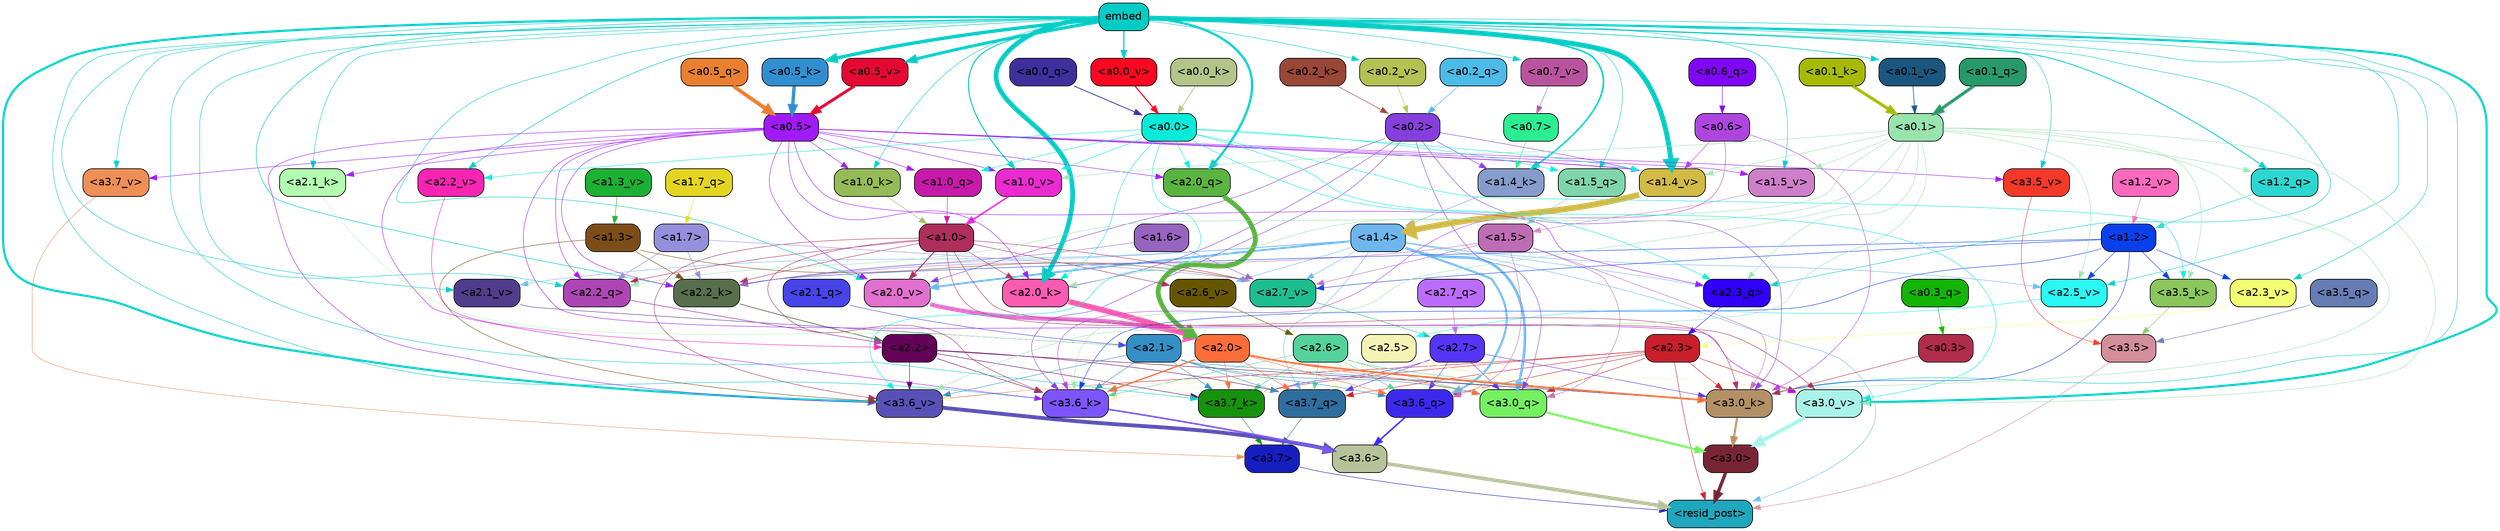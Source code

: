 strict digraph "" {
	graph [bgcolor=transparent,
		layout=dot,
		overlap=false,
		splines=true
	];
	"<a3.7>"	[color=black,
		fillcolor="#161ebf",
		fontname=Helvetica,
		shape=box,
		style="filled, rounded"];
	"<resid_post>"	[color=black,
		fillcolor="#1fa7bd",
		fontname=Helvetica,
		shape=box,
		style="filled, rounded"];
	"<a3.7>" -> "<resid_post>"	[color="#161ebf",
		penwidth=0.6];
	"<a3.6>"	[color=black,
		fillcolor="#b7c29b",
		fontname=Helvetica,
		shape=box,
		style="filled, rounded"];
	"<a3.6>" -> "<resid_post>"	[color="#b7c29b",
		penwidth=4.646730065345764];
	"<a3.5>"	[color=black,
		fillcolor="#d38d9b",
		fontname=Helvetica,
		shape=box,
		style="filled, rounded"];
	"<a3.5>" -> "<resid_post>"	[color="#d38d9b",
		penwidth=0.6];
	"<a3.0>"	[color=black,
		fillcolor="#772535",
		fontname=Helvetica,
		shape=box,
		style="filled, rounded"];
	"<a3.0>" -> "<resid_post>"	[color="#772535",
		penwidth=4.323132634162903];
	"<a2.3>"	[color=black,
		fillcolor="#c81f2b",
		fontname=Helvetica,
		shape=box,
		style="filled, rounded"];
	"<a2.3>" -> "<resid_post>"	[color="#c81f2b",
		penwidth=0.6];
	"<a3.7_q>"	[color=black,
		fillcolor="#2f6d9f",
		fontname=Helvetica,
		shape=box,
		style="filled, rounded"];
	"<a2.3>" -> "<a3.7_q>"	[color="#c81f2b",
		penwidth=0.6];
	"<a3.6_q>"	[color=black,
		fillcolor="#3d29ee",
		fontname=Helvetica,
		shape=box,
		style="filled, rounded"];
	"<a2.3>" -> "<a3.6_q>"	[color="#c81f2b",
		penwidth=0.6];
	"<a3.0_q>"	[color=black,
		fillcolor="#75f060",
		fontname=Helvetica,
		shape=box,
		style="filled, rounded"];
	"<a2.3>" -> "<a3.0_q>"	[color="#c81f2b",
		penwidth=0.6];
	"<a3.7_k>"	[color=black,
		fillcolor="#16920c",
		fontname=Helvetica,
		shape=box,
		style="filled, rounded"];
	"<a2.3>" -> "<a3.7_k>"	[color="#c81f2b",
		penwidth=0.6];
	"<a3.0_k>"	[color=black,
		fillcolor="#b19165",
		fontname=Helvetica,
		shape=box,
		style="filled, rounded"];
	"<a2.3>" -> "<a3.0_k>"	[color="#c81f2b",
		penwidth=0.6];
	"<a3.6_v>"	[color=black,
		fillcolor="#5950b7",
		fontname=Helvetica,
		shape=box,
		style="filled, rounded"];
	"<a2.3>" -> "<a3.6_v>"	[color="#c81f2b",
		penwidth=0.6];
	"<a3.0_v>"	[color=black,
		fillcolor="#a9f2e8",
		fontname=Helvetica,
		shape=box,
		style="filled, rounded"];
	"<a2.3>" -> "<a3.0_v>"	[color="#c81f2b",
		penwidth=0.6];
	"<a1.4>"	[color=black,
		fillcolor="#6eb7ee",
		fontname=Helvetica,
		shape=box,
		style="filled, rounded"];
	"<a1.4>" -> "<resid_post>"	[color="#6eb7ee",
		penwidth=0.6];
	"<a1.4>" -> "<a3.7_q>"	[color="#6eb7ee",
		penwidth=0.6];
	"<a1.4>" -> "<a3.6_q>"	[color="#6eb7ee",
		penwidth=2.700703263282776];
	"<a1.4>" -> "<a3.0_q>"	[color="#6eb7ee",
		penwidth=3.34255850315094];
	"<a2.3_q>"	[color=black,
		fillcolor="#3000fa",
		fontname=Helvetica,
		shape=box,
		style="filled, rounded"];
	"<a1.4>" -> "<a2.3_q>"	[color="#6eb7ee",
		penwidth=0.6];
	"<a2.2_k>"	[color=black,
		fillcolor="#586f4d",
		fontname=Helvetica,
		shape=box,
		style="filled, rounded"];
	"<a1.4>" -> "<a2.2_k>"	[color="#6eb7ee",
		penwidth=0.6];
	"<a2.7_v>"	[color=black,
		fillcolor="#1ebd8f",
		fontname=Helvetica,
		shape=box,
		style="filled, rounded"];
	"<a1.4>" -> "<a2.7_v>"	[color="#6eb7ee",
		penwidth=0.6];
	"<a2.6_v>"	[color=black,
		fillcolor="#675601",
		fontname=Helvetica,
		shape=box,
		style="filled, rounded"];
	"<a1.4>" -> "<a2.6_v>"	[color="#6eb7ee",
		penwidth=0.6];
	"<a2.5_v>"	[color=black,
		fillcolor="#2bf8f5",
		fontname=Helvetica,
		shape=box,
		style="filled, rounded"];
	"<a1.4>" -> "<a2.5_v>"	[color="#6eb7ee",
		penwidth=0.6];
	"<a2.1_v>"	[color=black,
		fillcolor="#503d8c",
		fontname=Helvetica,
		shape=box,
		style="filled, rounded"];
	"<a1.4>" -> "<a2.1_v>"	[color="#6eb7ee",
		penwidth=0.6];
	"<a2.0_v>"	[color=black,
		fillcolor="#e170ce",
		fontname=Helvetica,
		shape=box,
		style="filled, rounded"];
	"<a1.4>" -> "<a2.0_v>"	[color="#6eb7ee",
		penwidth=2.387977123260498];
	"<a3.7_q>" -> "<a3.7>"	[color="#2f6d9f",
		penwidth=0.6];
	"<a3.6_q>" -> "<a3.6>"	[color="#3d29ee",
		penwidth=2.03758105635643];
	"<a3.5_q>"	[color=black,
		fillcolor="#667cb4",
		fontname=Helvetica,
		shape=box,
		style="filled, rounded"];
	"<a3.5_q>" -> "<a3.5>"	[color="#667cb4",
		penwidth=0.6];
	"<a3.0_q>" -> "<a3.0>"	[color="#75f060",
		penwidth=2.8638100624084473];
	"<a3.7_k>" -> "<a3.7>"	[color="#16920c",
		penwidth=0.6];
	"<a3.6_k>"	[color=black,
		fillcolor="#7d55fe",
		fontname=Helvetica,
		shape=box,
		style="filled, rounded"];
	"<a3.6_k>" -> "<a3.6>"	[color="#7d55fe",
		penwidth=2.174198240041733];
	"<a3.5_k>"	[color=black,
		fillcolor="#8bc75c",
		fontname=Helvetica,
		shape=box,
		style="filled, rounded"];
	"<a3.5_k>" -> "<a3.5>"	[color="#8bc75c",
		penwidth=0.6];
	"<a3.0_k>" -> "<a3.0>"	[color="#b19165",
		penwidth=2.6274144649505615];
	"<a3.7_v>"	[color=black,
		fillcolor="#ee8f56",
		fontname=Helvetica,
		shape=box,
		style="filled, rounded"];
	"<a3.7_v>" -> "<a3.7>"	[color="#ee8f56",
		penwidth=0.6];
	"<a3.6_v>" -> "<a3.6>"	[color="#5950b7",
		penwidth=5.002329230308533];
	"<a3.5_v>"	[color=black,
		fillcolor="#f53929",
		fontname=Helvetica,
		shape=box,
		style="filled, rounded"];
	"<a3.5_v>" -> "<a3.5>"	[color="#f53929",
		penwidth=0.6];
	"<a3.0_v>" -> "<a3.0>"	[color="#a9f2e8",
		penwidth=5.188832879066467];
	"<a2.7>"	[color=black,
		fillcolor="#5634f8",
		fontname=Helvetica,
		shape=box,
		style="filled, rounded"];
	"<a2.7>" -> "<a3.7_q>"	[color="#5634f8",
		penwidth=0.6];
	"<a2.7>" -> "<a3.6_q>"	[color="#5634f8",
		penwidth=0.6];
	"<a2.7>" -> "<a3.0_q>"	[color="#5634f8",
		penwidth=0.6];
	"<a2.7>" -> "<a3.7_k>"	[color="#5634f8",
		penwidth=0.6];
	"<a2.7>" -> "<a3.0_k>"	[color="#5634f8",
		penwidth=0.6];
	"<a2.6>"	[color=black,
		fillcolor="#55d29c",
		fontname=Helvetica,
		shape=box,
		style="filled, rounded"];
	"<a2.6>" -> "<a3.7_q>"	[color="#55d29c",
		penwidth=0.6];
	"<a2.6>" -> "<a3.6_q>"	[color="#55d29c",
		penwidth=0.6];
	"<a2.6>" -> "<a3.0_q>"	[color="#55d29c",
		penwidth=0.6];
	"<a2.6>" -> "<a3.7_k>"	[color="#55d29c",
		penwidth=0.6];
	"<a2.6>" -> "<a3.6_k>"	[color="#55d29c",
		penwidth=0.6];
	"<a2.6>" -> "<a3.0_k>"	[color="#55d29c",
		penwidth=0.6];
	"<a2.5>"	[color=black,
		fillcolor="#f4f5b5",
		fontname=Helvetica,
		shape=box,
		style="filled, rounded"];
	"<a2.5>" -> "<a3.7_q>"	[color="#f4f5b5",
		penwidth=0.6];
	"<a2.5>" -> "<a3.0_q>"	[color="#f4f5b5",
		penwidth=0.6];
	"<a2.5>" -> "<a3.7_k>"	[color="#f4f5b5",
		penwidth=0.6];
	"<a2.5>" -> "<a3.6_k>"	[color="#f4f5b5",
		penwidth=0.6];
	"<a2.5>" -> "<a3.0_k>"	[color="#f4f5b5",
		penwidth=0.6];
	"<a2.5>" -> "<a3.6_v>"	[color="#f4f5b5",
		penwidth=0.6];
	"<a2.5>" -> "<a3.0_v>"	[color="#f4f5b5",
		penwidth=0.6];
	"<a2.2>"	[color=black,
		fillcolor="#640159",
		fontname=Helvetica,
		shape=box,
		style="filled, rounded"];
	"<a2.2>" -> "<a3.7_q>"	[color="#640159",
		penwidth=0.6];
	"<a2.2>" -> "<a3.7_k>"	[color="#640159",
		penwidth=0.6];
	"<a2.2>" -> "<a3.6_k>"	[color="#640159",
		penwidth=0.6];
	"<a2.2>" -> "<a3.0_k>"	[color="#640159",
		penwidth=0.6];
	"<a2.2>" -> "<a3.6_v>"	[color="#640159",
		penwidth=0.6];
	"<a2.1>"	[color=black,
		fillcolor="#338fc5",
		fontname=Helvetica,
		shape=box,
		style="filled, rounded"];
	"<a2.1>" -> "<a3.7_q>"	[color="#338fc5",
		penwidth=0.6];
	"<a2.1>" -> "<a3.6_q>"	[color="#338fc5",
		penwidth=0.6];
	"<a2.1>" -> "<a3.0_q>"	[color="#338fc5",
		penwidth=0.6];
	"<a2.1>" -> "<a3.7_k>"	[color="#338fc5",
		penwidth=0.6];
	"<a2.1>" -> "<a3.6_k>"	[color="#338fc5",
		penwidth=0.6];
	"<a2.1>" -> "<a3.0_k>"	[color="#338fc5",
		penwidth=0.6];
	"<a2.1>" -> "<a3.6_v>"	[color="#338fc5",
		penwidth=0.6];
	"<a2.0>"	[color=black,
		fillcolor="#fd6d3a",
		fontname=Helvetica,
		shape=box,
		style="filled, rounded"];
	"<a2.0>" -> "<a3.7_q>"	[color="#fd6d3a",
		penwidth=0.6];
	"<a2.0>" -> "<a3.6_q>"	[color="#fd6d3a",
		penwidth=0.6];
	"<a2.0>" -> "<a3.0_q>"	[color="#fd6d3a",
		penwidth=0.6];
	"<a2.0>" -> "<a3.7_k>"	[color="#fd6d3a",
		penwidth=0.6];
	"<a2.0>" -> "<a3.6_k>"	[color="#fd6d3a",
		penwidth=1.6454488784074783];
	"<a2.0>" -> "<a3.0_k>"	[color="#fd6d3a",
		penwidth=2.2218968719244003];
	"<a1.5>"	[color=black,
		fillcolor="#be6db5",
		fontname=Helvetica,
		shape=box,
		style="filled, rounded"];
	"<a1.5>" -> "<a3.6_q>"	[color="#be6db5",
		penwidth=0.6];
	"<a1.5>" -> "<a3.0_q>"	[color="#be6db5",
		penwidth=0.6];
	"<a1.5>" -> "<a3.0_k>"	[color="#be6db5",
		penwidth=0.6];
	"<a1.5>" -> "<a2.2_k>"	[color="#be6db5",
		penwidth=0.6];
	"<a1.5>" -> "<a2.7_v>"	[color="#be6db5",
		penwidth=0.6];
	"<a0.2>"	[color=black,
		fillcolor="#853fdc",
		fontname=Helvetica,
		shape=box,
		style="filled, rounded"];
	"<a0.2>" -> "<a3.0_q>"	[color="#853fdc",
		penwidth=0.6];
	"<a0.2>" -> "<a3.6_k>"	[color="#853fdc",
		penwidth=0.6];
	"<a0.2>" -> "<a3.0_k>"	[color="#853fdc",
		penwidth=0.6];
	"<a2.0_k>"	[color=black,
		fillcolor="#fb5cb1",
		fontname=Helvetica,
		shape=box,
		style="filled, rounded"];
	"<a0.2>" -> "<a2.0_k>"	[color="#853fdc",
		penwidth=0.6];
	"<a0.2>" -> "<a2.0_v>"	[color="#853fdc",
		penwidth=0.6];
	"<a1.4_k>"	[color=black,
		fillcolor="#869ccd",
		fontname=Helvetica,
		shape=box,
		style="filled, rounded"];
	"<a0.2>" -> "<a1.4_k>"	[color="#853fdc",
		penwidth=0.6];
	"<a1.4_v>"	[color=black,
		fillcolor="#d2ba46",
		fontname=Helvetica,
		shape=box,
		style="filled, rounded"];
	"<a0.2>" -> "<a1.4_v>"	[color="#853fdc",
		penwidth=0.6];
	embed	[color=black,
		fillcolor="#04ccc5",
		fontname=Helvetica,
		shape=box,
		style="filled, rounded"];
	embed -> "<a3.7_k>"	[color="#04ccc5",
		penwidth=0.6];
	embed -> "<a3.6_k>"	[color="#04ccc5",
		penwidth=0.6];
	embed -> "<a3.0_k>"	[color="#04ccc5",
		penwidth=0.6];
	embed -> "<a3.7_v>"	[color="#04ccc5",
		penwidth=0.6];
	embed -> "<a3.6_v>"	[color="#04ccc5",
		penwidth=2.8301228284835815];
	embed -> "<a3.5_v>"	[color="#04ccc5",
		penwidth=0.6];
	embed -> "<a3.0_v>"	[color="#04ccc5",
		penwidth=2.7660785913467407];
	embed -> "<a2.3_q>"	[color="#04ccc5",
		penwidth=0.6];
	"<a2.2_q>"	[color=black,
		fillcolor="#ad46b4",
		fontname=Helvetica,
		shape=box,
		style="filled, rounded"];
	embed -> "<a2.2_q>"	[color="#04ccc5",
		penwidth=0.6];
	"<a2.0_q>"	[color=black,
		fillcolor="#5ab440",
		fontname=Helvetica,
		shape=box,
		style="filled, rounded"];
	embed -> "<a2.0_q>"	[color="#04ccc5",
		penwidth=2.918822765350342];
	embed -> "<a2.2_k>"	[color="#04ccc5",
		penwidth=0.7099294662475586];
	"<a2.1_k>"	[color=black,
		fillcolor="#b2fbb0",
		fontname=Helvetica,
		shape=box,
		style="filled, rounded"];
	embed -> "<a2.1_k>"	[color="#04ccc5",
		penwidth=0.6];
	embed -> "<a2.0_k>"	[color="#04ccc5",
		penwidth=6.075345039367676];
	embed -> "<a2.5_v>"	[color="#04ccc5",
		penwidth=0.6];
	"<a2.3_v>"	[color=black,
		fillcolor="#f2ff72",
		fontname=Helvetica,
		shape=box,
		style="filled, rounded"];
	embed -> "<a2.3_v>"	[color="#04ccc5",
		penwidth=0.6];
	"<a2.2_v>"	[color=black,
		fillcolor="#fa24b3",
		fontname=Helvetica,
		shape=box,
		style="filled, rounded"];
	embed -> "<a2.2_v>"	[color="#04ccc5",
		penwidth=0.6909599304199219];
	embed -> "<a2.1_v>"	[color="#04ccc5",
		penwidth=0.6];
	embed -> "<a2.0_v>"	[color="#04ccc5",
		penwidth=0.6];
	"<a1.5_q>"	[color=black,
		fillcolor="#80d6ac",
		fontname=Helvetica,
		shape=box,
		style="filled, rounded"];
	embed -> "<a1.5_q>"	[color="#04ccc5",
		penwidth=0.6];
	"<a1.2_q>"	[color=black,
		fillcolor="#2cd7d1",
		fontname=Helvetica,
		shape=box,
		style="filled, rounded"];
	embed -> "<a1.2_q>"	[color="#04ccc5",
		penwidth=1.1075286865234375];
	embed -> "<a1.4_k>"	[color="#04ccc5",
		penwidth=2.043105125427246];
	"<a1.0_k>"	[color=black,
		fillcolor="#94bb56",
		fontname=Helvetica,
		shape=box,
		style="filled, rounded"];
	embed -> "<a1.0_k>"	[color="#04ccc5",
		penwidth=0.6];
	"<a1.5_v>"	[color=black,
		fillcolor="#ce7fca",
		fontname=Helvetica,
		shape=box,
		style="filled, rounded"];
	embed -> "<a1.5_v>"	[color="#04ccc5",
		penwidth=0.6];
	embed -> "<a1.4_v>"	[color="#04ccc5",
		penwidth=6.46385931968689];
	"<a1.0_v>"	[color=black,
		fillcolor="#eb2bd0",
		fontname=Helvetica,
		shape=box,
		style="filled, rounded"];
	embed -> "<a1.0_v>"	[color="#04ccc5",
		penwidth=1.273291826248169];
	"<a0.5_k>"	[color=black,
		fillcolor="#318fd0",
		fontname=Helvetica,
		shape=box,
		style="filled, rounded"];
	embed -> "<a0.5_k>"	[color="#04ccc5",
		penwidth=4.426396369934082];
	"<a0.7_v>"	[color=black,
		fillcolor="#b8549e",
		fontname=Helvetica,
		shape=box,
		style="filled, rounded"];
	embed -> "<a0.7_v>"	[color="#04ccc5",
		penwidth=0.6];
	"<a0.5_v>"	[color=black,
		fillcolor="#e60833",
		fontname=Helvetica,
		shape=box,
		style="filled, rounded"];
	embed -> "<a0.5_v>"	[color="#04ccc5",
		penwidth=3.920696496963501];
	"<a0.2_v>"	[color=black,
		fillcolor="#b4c153",
		fontname=Helvetica,
		shape=box,
		style="filled, rounded"];
	embed -> "<a0.2_v>"	[color="#04ccc5",
		penwidth=0.6];
	"<a0.1_v>"	[color=black,
		fillcolor="#1b567f",
		fontname=Helvetica,
		shape=box,
		style="filled, rounded"];
	embed -> "<a0.1_v>"	[color="#04ccc5",
		penwidth=0.8145098686218262];
	"<a0.0_v>"	[color=black,
		fillcolor="#fd0722",
		fontname=Helvetica,
		shape=box,
		style="filled, rounded"];
	embed -> "<a0.0_v>"	[color="#04ccc5",
		penwidth=1.426530361175537];
	"<a1.2>"	[color=black,
		fillcolor="#0a40ec",
		fontname=Helvetica,
		shape=box,
		style="filled, rounded"];
	"<a1.2>" -> "<a3.6_k>"	[color="#0a40ec",
		penwidth=0.6];
	"<a1.2>" -> "<a3.5_k>"	[color="#0a40ec",
		penwidth=0.6];
	"<a1.2>" -> "<a3.0_k>"	[color="#0a40ec",
		penwidth=0.6];
	"<a1.2>" -> "<a2.2_k>"	[color="#0a40ec",
		penwidth=0.6];
	"<a1.2>" -> "<a2.7_v>"	[color="#0a40ec",
		penwidth=0.6];
	"<a1.2>" -> "<a2.5_v>"	[color="#0a40ec",
		penwidth=0.6];
	"<a1.2>" -> "<a2.3_v>"	[color="#0a40ec",
		penwidth=0.6];
	"<a1.0>"	[color=black,
		fillcolor="#af2e5b",
		fontname=Helvetica,
		shape=box,
		style="filled, rounded"];
	"<a1.0>" -> "<a3.6_k>"	[color="#af2e5b",
		penwidth=0.6];
	"<a1.0>" -> "<a3.0_k>"	[color="#af2e5b",
		penwidth=0.6];
	"<a1.0>" -> "<a3.6_v>"	[color="#af2e5b",
		penwidth=0.6];
	"<a1.0>" -> "<a3.0_v>"	[color="#af2e5b",
		penwidth=0.6];
	"<a1.0>" -> "<a2.2_q>"	[color="#af2e5b",
		penwidth=0.6];
	"<a1.0>" -> "<a2.2_k>"	[color="#af2e5b",
		penwidth=0.6];
	"<a1.0>" -> "<a2.0_k>"	[color="#af2e5b",
		penwidth=0.6];
	"<a1.0>" -> "<a2.7_v>"	[color="#af2e5b",
		penwidth=0.6];
	"<a1.0>" -> "<a2.6_v>"	[color="#af2e5b",
		penwidth=0.6];
	"<a1.0>" -> "<a2.0_v>"	[color="#af2e5b",
		penwidth=1.2435333728790283];
	"<a0.6>"	[color=black,
		fillcolor="#af45df",
		fontname=Helvetica,
		shape=box,
		style="filled, rounded"];
	"<a0.6>" -> "<a3.6_k>"	[color="#af45df",
		penwidth=0.6];
	"<a0.6>" -> "<a3.0_k>"	[color="#af45df",
		penwidth=0.6];
	"<a0.6>" -> "<a1.4_v>"	[color="#af45df",
		penwidth=0.6];
	"<a0.5>"	[color=black,
		fillcolor="#a11afa",
		fontname=Helvetica,
		shape=box,
		style="filled, rounded"];
	"<a0.5>" -> "<a3.6_k>"	[color="#a11afa",
		penwidth=0.6];
	"<a0.5>" -> "<a3.7_v>"	[color="#a11afa",
		penwidth=0.6];
	"<a0.5>" -> "<a3.6_v>"	[color="#a11afa",
		penwidth=0.6];
	"<a0.5>" -> "<a3.5_v>"	[color="#a11afa",
		penwidth=0.6];
	"<a0.5>" -> "<a3.0_v>"	[color="#a11afa",
		penwidth=0.6124261617660522];
	"<a0.5>" -> "<a2.3_q>"	[color="#a11afa",
		penwidth=0.6];
	"<a0.5>" -> "<a2.2_q>"	[color="#a11afa",
		penwidth=0.6];
	"<a0.5>" -> "<a2.0_q>"	[color="#a11afa",
		penwidth=0.6];
	"<a0.5>" -> "<a2.2_k>"	[color="#a11afa",
		penwidth=0.6];
	"<a0.5>" -> "<a2.1_k>"	[color="#a11afa",
		penwidth=0.6];
	"<a0.5>" -> "<a2.0_k>"	[color="#a11afa",
		penwidth=0.6112704277038574];
	"<a0.5>" -> "<a2.0_v>"	[color="#a11afa",
		penwidth=0.6];
	"<a1.0_q>"	[color=black,
		fillcolor="#c71aaa",
		fontname=Helvetica,
		shape=box,
		style="filled, rounded"];
	"<a0.5>" -> "<a1.0_q>"	[color="#a11afa",
		penwidth=0.6];
	"<a0.5>" -> "<a1.0_k>"	[color="#a11afa",
		penwidth=0.6];
	"<a0.5>" -> "<a1.5_v>"	[color="#a11afa",
		penwidth=0.6];
	"<a0.5>" -> "<a1.4_v>"	[color="#a11afa",
		penwidth=0.9145197868347168];
	"<a0.5>" -> "<a1.0_v>"	[color="#a11afa",
		penwidth=0.6];
	"<a0.1>"	[color=black,
		fillcolor="#99e3ae",
		fontname=Helvetica,
		shape=box,
		style="filled, rounded"];
	"<a0.1>" -> "<a3.6_k>"	[color="#99e3ae",
		penwidth=0.6];
	"<a0.1>" -> "<a3.5_k>"	[color="#99e3ae",
		penwidth=0.6];
	"<a0.1>" -> "<a3.0_k>"	[color="#99e3ae",
		penwidth=0.6];
	"<a0.1>" -> "<a3.6_v>"	[color="#99e3ae",
		penwidth=0.6];
	"<a0.1>" -> "<a3.0_v>"	[color="#99e3ae",
		penwidth=0.6];
	"<a0.1>" -> "<a2.3_q>"	[color="#99e3ae",
		penwidth=0.6];
	"<a0.1>" -> "<a2.2_q>"	[color="#99e3ae",
		penwidth=0.6];
	"<a0.1>" -> "<a2.0_k>"	[color="#99e3ae",
		penwidth=0.6];
	"<a0.1>" -> "<a2.5_v>"	[color="#99e3ae",
		penwidth=0.6];
	"<a0.1>" -> "<a1.2_q>"	[color="#99e3ae",
		penwidth=0.6];
	"<a0.1>" -> "<a1.5_v>"	[color="#99e3ae",
		penwidth=0.6];
	"<a0.1>" -> "<a1.4_v>"	[color="#99e3ae",
		penwidth=0.6];
	"<a0.1>" -> "<a1.0_v>"	[color="#99e3ae",
		penwidth=0.6];
	"<a0.0>"	[color=black,
		fillcolor="#09ebd9",
		fontname=Helvetica,
		shape=box,
		style="filled, rounded"];
	"<a0.0>" -> "<a3.5_k>"	[color="#09ebd9",
		penwidth=0.6];
	"<a0.0>" -> "<a3.6_v>"	[color="#09ebd9",
		penwidth=0.6];
	"<a0.0>" -> "<a3.0_v>"	[color="#09ebd9",
		penwidth=0.6];
	"<a0.0>" -> "<a2.3_q>"	[color="#09ebd9",
		penwidth=0.6];
	"<a0.0>" -> "<a2.0_q>"	[color="#09ebd9",
		penwidth=0.6];
	"<a0.0>" -> "<a2.0_k>"	[color="#09ebd9",
		penwidth=0.6];
	"<a0.0>" -> "<a2.2_v>"	[color="#09ebd9",
		penwidth=0.6];
	"<a0.0>" -> "<a1.5_q>"	[color="#09ebd9",
		penwidth=0.6];
	"<a0.0>" -> "<a1.0_q>"	[color="#09ebd9",
		penwidth=0.6];
	"<a0.0>" -> "<a1.4_v>"	[color="#09ebd9",
		penwidth=0.6];
	"<a0.0>" -> "<a1.0_v>"	[color="#09ebd9",
		penwidth=0.6];
	"<a0.3>"	[color=black,
		fillcolor="#b02c4a",
		fontname=Helvetica,
		shape=box,
		style="filled, rounded"];
	"<a0.3>" -> "<a3.0_k>"	[color="#b02c4a",
		penwidth=0.6];
	"<a1.3>"	[color=black,
		fillcolor="#7d4d18",
		fontname=Helvetica,
		shape=box,
		style="filled, rounded"];
	"<a1.3>" -> "<a3.6_v>"	[color="#7d4d18",
		penwidth=0.6];
	"<a1.3>" -> "<a2.2_k>"	[color="#7d4d18",
		penwidth=0.6];
	"<a1.3>" -> "<a2.7_v>"	[color="#7d4d18",
		penwidth=0.6];
	"<a2.7_q>"	[color=black,
		fillcolor="#bc6cfa",
		fontname=Helvetica,
		shape=box,
		style="filled, rounded"];
	"<a2.7_q>" -> "<a2.7>"	[color="#bc6cfa",
		penwidth=0.6];
	"<a2.3_q>" -> "<a2.3>"	[color="#3000fa",
		penwidth=0.6];
	"<a2.2_q>" -> "<a2.2>"	[color="#ad46b4",
		penwidth=0.8114519119262695];
	"<a2.1_q>"	[color=black,
		fillcolor="#4744ea",
		fontname=Helvetica,
		shape=box,
		style="filled, rounded"];
	"<a2.1_q>" -> "<a2.1>"	[color="#4744ea",
		penwidth=0.6];
	"<a2.0_q>" -> "<a2.0>"	[color="#5ab440",
		penwidth=6.2323237657547];
	"<a2.2_k>" -> "<a2.2>"	[color="#586f4d",
		penwidth=0.9331893920898438];
	"<a2.1_k>" -> "<a2.1>"	[color="#b2fbb0",
		penwidth=0.6];
	"<a2.0_k>" -> "<a2.0>"	[color="#fb5cb1",
		penwidth=7.158664226531982];
	"<a2.7_v>" -> "<a2.7>"	[color="#1ebd8f",
		penwidth=0.6];
	"<a2.6_v>" -> "<a2.6>"	[color="#675601",
		penwidth=0.6];
	"<a2.5_v>" -> "<a2.5>"	[color="#2bf8f5",
		penwidth=0.6657319068908691];
	"<a2.3_v>" -> "<a2.3>"	[color="#f2ff72",
		penwidth=0.6];
	"<a2.2_v>" -> "<a2.2>"	[color="#fa24b3",
		penwidth=0.6];
	"<a2.1_v>" -> "<a2.1>"	[color="#503d8c",
		penwidth=0.6];
	"<a2.0_v>" -> "<a2.0>"	[color="#e170ce",
		penwidth=5.380099236965179];
	"<a1.7>"	[color=black,
		fillcolor="#968fdc",
		fontname=Helvetica,
		shape=box,
		style="filled, rounded"];
	"<a1.7>" -> "<a2.2_q>"	[color="#968fdc",
		penwidth=0.6];
	"<a1.7>" -> "<a2.2_k>"	[color="#968fdc",
		penwidth=0.6];
	"<a1.7>" -> "<a2.7_v>"	[color="#968fdc",
		penwidth=0.6];
	"<a1.6>"	[color=black,
		fillcolor="#9764c0",
		fontname=Helvetica,
		shape=box,
		style="filled, rounded"];
	"<a1.6>" -> "<a2.2_k>"	[color="#9764c0",
		penwidth=0.6];
	"<a1.6>" -> "<a2.7_v>"	[color="#9764c0",
		penwidth=0.6];
	"<a1.7_q>"	[color=black,
		fillcolor="#e4d522",
		fontname=Helvetica,
		shape=box,
		style="filled, rounded"];
	"<a1.7_q>" -> "<a1.7>"	[color="#e4d522",
		penwidth=0.6];
	"<a1.5_q>" -> "<a1.5>"	[color="#80d6ac",
		penwidth=0.6];
	"<a1.2_q>" -> "<a1.2>"	[color="#2cd7d1",
		penwidth=0.6965713500976562];
	"<a1.0_q>" -> "<a1.0>"	[color="#c71aaa",
		penwidth=0.6];
	"<a1.4_k>" -> "<a1.4>"	[color="#869ccd",
		penwidth=0.6];
	"<a1.0_k>" -> "<a1.0>"	[color="#94bb56",
		penwidth=0.6];
	"<a1.5_v>" -> "<a1.5>"	[color="#ce7fca",
		penwidth=0.6];
	"<a1.4_v>" -> "<a1.4>"	[color="#d2ba46",
		penwidth=7.649995803833008];
	"<a1.3_v>"	[color=black,
		fillcolor="#1cb133",
		fontname=Helvetica,
		shape=box,
		style="filled, rounded"];
	"<a1.3_v>" -> "<a1.3>"	[color="#1cb133",
		penwidth=0.6];
	"<a1.2_v>"	[color=black,
		fillcolor="#fb6abc",
		fontname=Helvetica,
		shape=box,
		style="filled, rounded"];
	"<a1.2_v>" -> "<a1.2>"	[color="#fb6abc",
		penwidth=0.6];
	"<a1.0_v>" -> "<a1.0>"	[color="#eb2bd0",
		penwidth=2.050852060317993];
	"<a0.7>"	[color=black,
		fillcolor="#2bed92",
		fontname=Helvetica,
		shape=box,
		style="filled, rounded"];
	"<a0.7>" -> "<a1.4_k>"	[color="#2bed92",
		penwidth=0.6];
	"<a0.6_q>"	[color=black,
		fillcolor="#7f07f6",
		fontname=Helvetica,
		shape=box,
		style="filled, rounded"];
	"<a0.6_q>" -> "<a0.6>"	[color="#7f07f6",
		penwidth=0.6];
	"<a0.5_q>"	[color=black,
		fillcolor="#e97f30",
		fontname=Helvetica,
		shape=box,
		style="filled, rounded"];
	"<a0.5_q>" -> "<a0.5>"	[color="#e97f30",
		penwidth=4.9415271282196045];
	"<a0.3_q>"	[color=black,
		fillcolor="#13b504",
		fontname=Helvetica,
		shape=box,
		style="filled, rounded"];
	"<a0.3_q>" -> "<a0.3>"	[color="#13b504",
		penwidth=0.6];
	"<a0.2_q>"	[color=black,
		fillcolor="#4cbbe7",
		fontname=Helvetica,
		shape=box,
		style="filled, rounded"];
	"<a0.2_q>" -> "<a0.2>"	[color="#4cbbe7",
		penwidth=0.7393593788146973];
	"<a0.1_q>"	[color=black,
		fillcolor="#28996b",
		fontname=Helvetica,
		shape=box,
		style="filled, rounded"];
	"<a0.1_q>" -> "<a0.1>"	[color="#28996b",
		penwidth=4.0437469482421875];
	"<a0.0_q>"	[color=black,
		fillcolor="#3f2f9d",
		fontname=Helvetica,
		shape=box,
		style="filled, rounded"];
	"<a0.0_q>" -> "<a0.0>"	[color="#3f2f9d",
		penwidth=1.0526800155639648];
	"<a0.5_k>" -> "<a0.5>"	[color="#318fd0",
		penwidth=4.382697105407715];
	"<a0.2_k>"	[color=black,
		fillcolor="#984739",
		fontname=Helvetica,
		shape=box,
		style="filled, rounded"];
	"<a0.2_k>" -> "<a0.2>"	[color="#984739",
		penwidth=0.6394491195678711];
	"<a0.1_k>"	[color=black,
		fillcolor="#a6ba05",
		fontname=Helvetica,
		shape=box,
		style="filled, rounded"];
	"<a0.1_k>" -> "<a0.1>"	[color="#a6ba05",
		penwidth=3.9428932666778564];
	"<a0.0_k>"	[color=black,
		fillcolor="#b3c589",
		fontname=Helvetica,
		shape=box,
		style="filled, rounded"];
	"<a0.0_k>" -> "<a0.0>"	[color="#b3c589",
		penwidth=0.9280776977539062];
	"<a0.7_v>" -> "<a0.7>"	[color="#b8549e",
		penwidth=0.6];
	"<a0.5_v>" -> "<a0.5>"	[color="#e60833",
		penwidth=3.8846328258514404];
	"<a0.2_v>" -> "<a0.2>"	[color="#b4c153",
		penwidth=0.6];
	"<a0.1_v>" -> "<a0.1>"	[color="#1b567f",
		penwidth=0.8284716606140137];
	"<a0.0_v>" -> "<a0.0>"	[color="#fd0722",
		penwidth=1.44976806640625];
}
